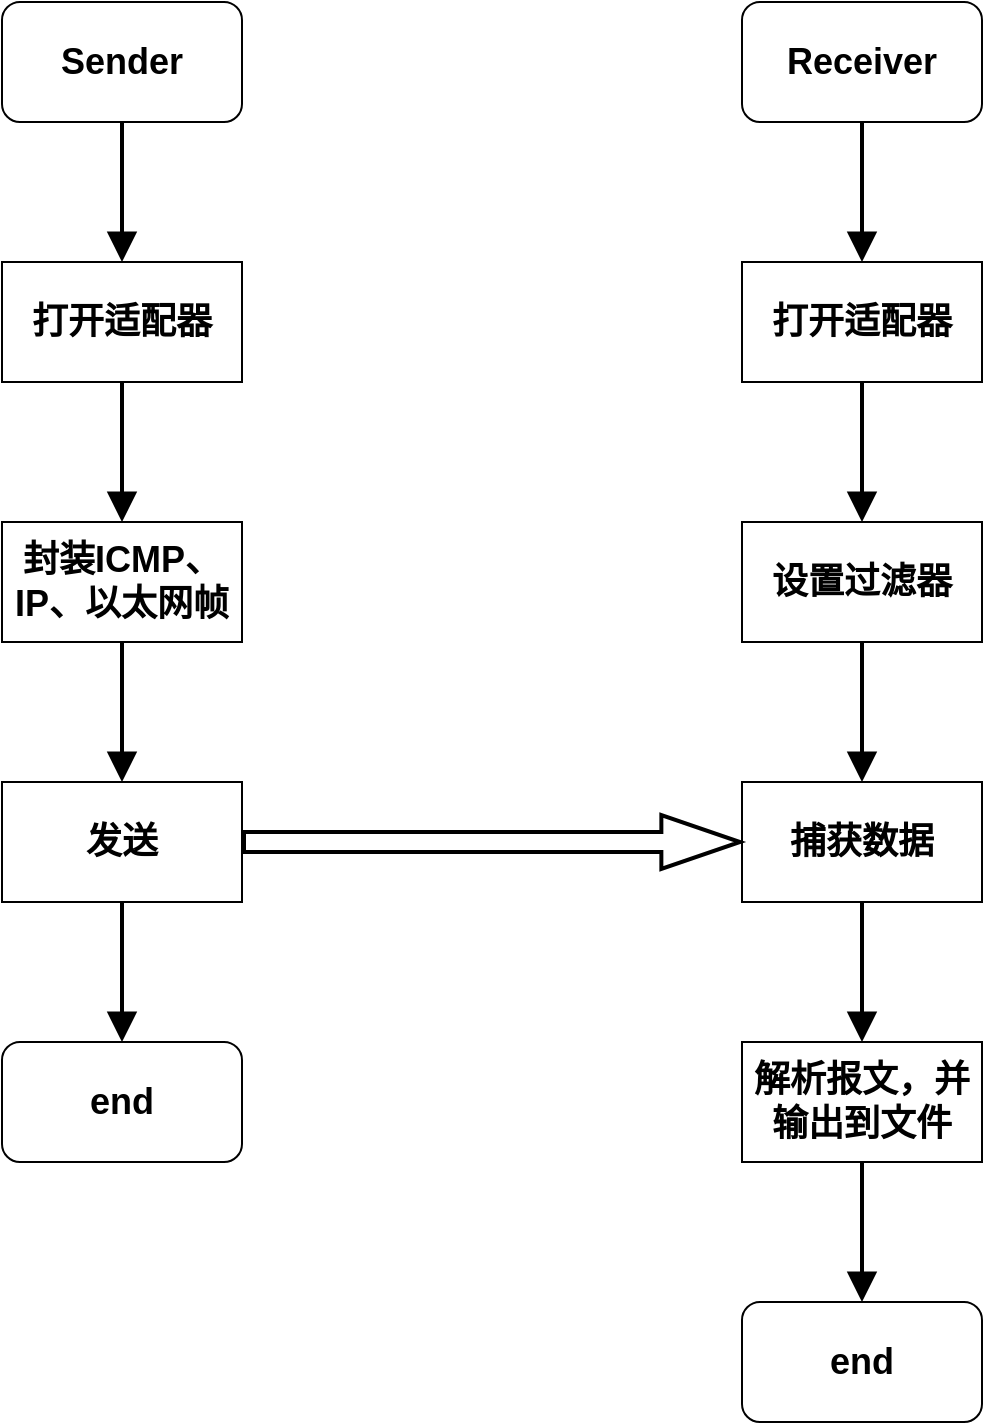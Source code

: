 <mxfile version="17.1.2" type="device" pages="2"><diagram id="_wAY8c0kRZp0CggF6FEb" name="程序流程图"><mxGraphModel dx="720" dy="476" grid="1" gridSize="10" guides="1" tooltips="1" connect="1" arrows="1" fold="1" page="1" pageScale="1" pageWidth="827" pageHeight="1169" math="0" shadow="0"><root><mxCell id="0"/><mxCell id="1" parent="0"/><mxCell id="muRIK8ww3a2bCCCz5mUh-16" value="" style="edgeStyle=orthogonalEdgeStyle;rounded=0;orthogonalLoop=1;jettySize=auto;html=1;fontSize=18;endSize=10;strokeWidth=2;endArrow=block;endFill=1;fontStyle=1" parent="1" source="muRIK8ww3a2bCCCz5mUh-1" target="muRIK8ww3a2bCCCz5mUh-3" edge="1"><mxGeometry relative="1" as="geometry"/></mxCell><mxCell id="muRIK8ww3a2bCCCz5mUh-1" value="Sender" style="rounded=1;whiteSpace=wrap;html=1;fontSize=18;fontStyle=1" parent="1" vertex="1"><mxGeometry x="120" y="80" width="120" height="60" as="geometry"/></mxCell><mxCell id="muRIK8ww3a2bCCCz5mUh-23" value="" style="edgeStyle=orthogonalEdgeStyle;rounded=0;orthogonalLoop=1;jettySize=auto;html=1;fontSize=18;endArrow=block;endFill=1;endSize=10;strokeWidth=2;fontStyle=1" parent="1" source="muRIK8ww3a2bCCCz5mUh-2" target="muRIK8ww3a2bCCCz5mUh-10" edge="1"><mxGeometry relative="1" as="geometry"/></mxCell><mxCell id="muRIK8ww3a2bCCCz5mUh-2" value="Receiver" style="rounded=1;whiteSpace=wrap;html=1;fontSize=18;fontStyle=1" parent="1" vertex="1"><mxGeometry x="490" y="80" width="120" height="60" as="geometry"/></mxCell><mxCell id="muRIK8ww3a2bCCCz5mUh-20" value="" style="edgeStyle=orthogonalEdgeStyle;rounded=0;orthogonalLoop=1;jettySize=auto;html=1;fontSize=18;endArrow=block;endFill=1;endSize=10;strokeWidth=2;fontStyle=1" parent="1" source="muRIK8ww3a2bCCCz5mUh-3" target="muRIK8ww3a2bCCCz5mUh-4" edge="1"><mxGeometry relative="1" as="geometry"/></mxCell><mxCell id="muRIK8ww3a2bCCCz5mUh-3" value="打开适配器" style="rounded=0;whiteSpace=wrap;html=1;fontSize=18;fontStyle=1" parent="1" vertex="1"><mxGeometry x="120" y="210" width="120" height="60" as="geometry"/></mxCell><mxCell id="muRIK8ww3a2bCCCz5mUh-21" value="" style="edgeStyle=orthogonalEdgeStyle;rounded=0;orthogonalLoop=1;jettySize=auto;html=1;fontSize=18;endArrow=block;endFill=1;endSize=10;strokeWidth=2;fontStyle=1" parent="1" source="muRIK8ww3a2bCCCz5mUh-4" target="muRIK8ww3a2bCCCz5mUh-5" edge="1"><mxGeometry relative="1" as="geometry"/></mxCell><mxCell id="muRIK8ww3a2bCCCz5mUh-4" value="封装ICMP、IP、以太网帧" style="rounded=0;whiteSpace=wrap;html=1;fontSize=18;fontStyle=1" parent="1" vertex="1"><mxGeometry x="120" y="340" width="120" height="60" as="geometry"/></mxCell><mxCell id="muRIK8ww3a2bCCCz5mUh-22" value="" style="edgeStyle=orthogonalEdgeStyle;rounded=0;orthogonalLoop=1;jettySize=auto;html=1;fontSize=18;endArrow=block;endFill=1;endSize=10;strokeWidth=2;fontStyle=1" parent="1" source="muRIK8ww3a2bCCCz5mUh-5" target="muRIK8ww3a2bCCCz5mUh-14" edge="1"><mxGeometry relative="1" as="geometry"/></mxCell><mxCell id="muRIK8ww3a2bCCCz5mUh-5" value="发送" style="rounded=0;whiteSpace=wrap;html=1;fontSize=18;fontStyle=1" parent="1" vertex="1"><mxGeometry x="120" y="470" width="120" height="60" as="geometry"/></mxCell><mxCell id="muRIK8ww3a2bCCCz5mUh-24" value="" style="edgeStyle=orthogonalEdgeStyle;rounded=0;orthogonalLoop=1;jettySize=auto;html=1;fontSize=18;endArrow=block;endFill=1;endSize=10;strokeWidth=2;fontStyle=1" parent="1" source="muRIK8ww3a2bCCCz5mUh-10" target="muRIK8ww3a2bCCCz5mUh-11" edge="1"><mxGeometry relative="1" as="geometry"/></mxCell><mxCell id="muRIK8ww3a2bCCCz5mUh-10" value="打开适配器" style="rounded=0;whiteSpace=wrap;html=1;fontSize=18;fontStyle=1" parent="1" vertex="1"><mxGeometry x="490" y="210" width="120" height="60" as="geometry"/></mxCell><mxCell id="muRIK8ww3a2bCCCz5mUh-25" value="" style="edgeStyle=orthogonalEdgeStyle;rounded=0;orthogonalLoop=1;jettySize=auto;html=1;fontSize=18;endArrow=block;endFill=1;endSize=10;strokeWidth=2;fontStyle=1" parent="1" source="muRIK8ww3a2bCCCz5mUh-11" target="muRIK8ww3a2bCCCz5mUh-12" edge="1"><mxGeometry relative="1" as="geometry"/></mxCell><mxCell id="muRIK8ww3a2bCCCz5mUh-11" value="设置过滤器" style="rounded=0;whiteSpace=wrap;html=1;fontSize=18;fontStyle=1" parent="1" vertex="1"><mxGeometry x="490" y="340" width="120" height="60" as="geometry"/></mxCell><mxCell id="muRIK8ww3a2bCCCz5mUh-26" value="" style="edgeStyle=orthogonalEdgeStyle;rounded=0;orthogonalLoop=1;jettySize=auto;html=1;fontSize=18;endArrow=block;endFill=1;endSize=10;strokeWidth=2;fontStyle=1" parent="1" source="muRIK8ww3a2bCCCz5mUh-12" target="muRIK8ww3a2bCCCz5mUh-13" edge="1"><mxGeometry relative="1" as="geometry"/></mxCell><mxCell id="muRIK8ww3a2bCCCz5mUh-12" value="捕获数据" style="rounded=0;whiteSpace=wrap;html=1;fontSize=18;fontStyle=1" parent="1" vertex="1"><mxGeometry x="490" y="470" width="120" height="60" as="geometry"/></mxCell><mxCell id="muRIK8ww3a2bCCCz5mUh-27" value="" style="edgeStyle=orthogonalEdgeStyle;rounded=0;orthogonalLoop=1;jettySize=auto;html=1;fontSize=18;endArrow=block;endFill=1;endSize=10;strokeWidth=2;fontStyle=1" parent="1" source="muRIK8ww3a2bCCCz5mUh-13" target="muRIK8ww3a2bCCCz5mUh-15" edge="1"><mxGeometry relative="1" as="geometry"/></mxCell><mxCell id="muRIK8ww3a2bCCCz5mUh-13" value="解析报文，并输出到文件" style="rounded=0;whiteSpace=wrap;html=1;fontSize=18;fontStyle=1" parent="1" vertex="1"><mxGeometry x="490" y="600" width="120" height="60" as="geometry"/></mxCell><mxCell id="muRIK8ww3a2bCCCz5mUh-14" value="end" style="rounded=1;whiteSpace=wrap;html=1;fontSize=18;fontStyle=1" parent="1" vertex="1"><mxGeometry x="120" y="600" width="120" height="60" as="geometry"/></mxCell><mxCell id="muRIK8ww3a2bCCCz5mUh-15" value="end" style="rounded=1;whiteSpace=wrap;html=1;fontSize=18;fontStyle=1" parent="1" vertex="1"><mxGeometry x="490" y="730" width="120" height="60" as="geometry"/></mxCell><mxCell id="muRIK8ww3a2bCCCz5mUh-28" value="" style="shape=flexArrow;endArrow=classic;html=1;rounded=0;fontSize=18;endSize=12.44;strokeWidth=2;exitX=1;exitY=0.5;exitDx=0;exitDy=0;width=9;endWidth=15;fontStyle=1" parent="1" source="muRIK8ww3a2bCCCz5mUh-5" target="muRIK8ww3a2bCCCz5mUh-12" edge="1"><mxGeometry width="50" height="50" relative="1" as="geometry"><mxPoint x="300" y="520" as="sourcePoint"/><mxPoint x="350" y="470" as="targetPoint"/></mxGeometry></mxCell></root></mxGraphModel></diagram><diagram id="QUnOxrtjS-KtqnYrDLSi" name="程序模块图"><mxGraphModel dx="720" dy="476" grid="1" gridSize="10" guides="1" tooltips="1" connect="1" arrows="1" fold="1" page="1" pageScale="1" pageWidth="827" pageHeight="1169" math="0" shadow="0"><root><mxCell id="mGmRH-jqhHXNOS2wC7pL-0"/><mxCell id="mGmRH-jqhHXNOS2wC7pL-1" parent="mGmRH-jqhHXNOS2wC7pL-0"/><mxCell id="mGmRH-jqhHXNOS2wC7pL-11" value="" style="rounded=1;whiteSpace=wrap;html=1;fontSize=15;strokeWidth=2;" parent="mGmRH-jqhHXNOS2wC7pL-1" vertex="1"><mxGeometry x="370" y="80" width="250" height="400" as="geometry"/></mxCell><mxCell id="mGmRH-jqhHXNOS2wC7pL-10" value="" style="rounded=1;whiteSpace=wrap;html=1;fontSize=15;strokeWidth=2;" parent="mGmRH-jqhHXNOS2wC7pL-1" vertex="1"><mxGeometry x="90" y="80" width="250" height="400" as="geometry"/></mxCell><mxCell id="mGmRH-jqhHXNOS2wC7pL-6" value="" style="edgeStyle=orthogonalEdgeStyle;rounded=0;orthogonalLoop=1;jettySize=auto;html=1;fontSize=15;strokeWidth=2;" parent="mGmRH-jqhHXNOS2wC7pL-1" source="mGmRH-jqhHXNOS2wC7pL-2" target="mGmRH-jqhHXNOS2wC7pL-3" edge="1"><mxGeometry relative="1" as="geometry"/></mxCell><mxCell id="mGmRH-jqhHXNOS2wC7pL-2" value="封装报文" style="rounded=1;whiteSpace=wrap;html=1;fontSize=15;fontStyle=1;strokeWidth=2;" parent="mGmRH-jqhHXNOS2wC7pL-1" vertex="1"><mxGeometry x="155" y="170" width="120" height="60" as="geometry"/></mxCell><mxCell id="mGmRH-jqhHXNOS2wC7pL-8" value="" style="edgeStyle=orthogonalEdgeStyle;rounded=0;orthogonalLoop=1;jettySize=auto;html=1;fontSize=15;shape=flexArrow;strokeWidth=2;fillColor=#000000;gradientColor=none;" parent="mGmRH-jqhHXNOS2wC7pL-1" source="mGmRH-jqhHXNOS2wC7pL-3" target="mGmRH-jqhHXNOS2wC7pL-4" edge="1"><mxGeometry relative="1" as="geometry"/></mxCell><mxCell id="mGmRH-jqhHXNOS2wC7pL-3" value="发送报文" style="rounded=1;whiteSpace=wrap;html=1;fontSize=15;fontStyle=1;strokeWidth=2;" parent="mGmRH-jqhHXNOS2wC7pL-1" vertex="1"><mxGeometry x="155" y="280" width="120" height="60" as="geometry"/></mxCell><mxCell id="mGmRH-jqhHXNOS2wC7pL-7" value="" style="edgeStyle=orthogonalEdgeStyle;rounded=0;orthogonalLoop=1;jettySize=auto;html=1;fontSize=15;strokeWidth=2;" parent="mGmRH-jqhHXNOS2wC7pL-1" source="mGmRH-jqhHXNOS2wC7pL-4" target="mGmRH-jqhHXNOS2wC7pL-5" edge="1"><mxGeometry relative="1" as="geometry"/></mxCell><mxCell id="mGmRH-jqhHXNOS2wC7pL-4" value="接收报文" style="rounded=1;whiteSpace=wrap;html=1;fontSize=15;fontStyle=1;strokeWidth=2;" parent="mGmRH-jqhHXNOS2wC7pL-1" vertex="1"><mxGeometry x="435" y="280" width="120" height="60" as="geometry"/></mxCell><mxCell id="mGmRH-jqhHXNOS2wC7pL-5" value="解析报文" style="rounded=1;whiteSpace=wrap;html=1;fontSize=15;fontStyle=1;strokeWidth=2;" parent="mGmRH-jqhHXNOS2wC7pL-1" vertex="1"><mxGeometry x="435" y="400" width="120" height="60" as="geometry"/></mxCell><mxCell id="xOasMG4Uth_h2_KbIsvH-0" value="&lt;font style=&quot;font-size: 18px&quot;&gt;&lt;b&gt;Sender&lt;/b&gt;&lt;/font&gt;" style="text;html=1;strokeColor=none;fillColor=none;align=center;verticalAlign=middle;whiteSpace=wrap;rounded=0;" vertex="1" parent="mGmRH-jqhHXNOS2wC7pL-1"><mxGeometry x="185" y="100" width="60" height="30" as="geometry"/></mxCell><mxCell id="xOasMG4Uth_h2_KbIsvH-1" value="&lt;font style=&quot;font-size: 18px&quot;&gt;&lt;b&gt;Receiver&lt;/b&gt;&lt;/font&gt;" style="text;html=1;strokeColor=none;fillColor=none;align=center;verticalAlign=middle;whiteSpace=wrap;rounded=0;" vertex="1" parent="mGmRH-jqhHXNOS2wC7pL-1"><mxGeometry x="465" y="100" width="60" height="30" as="geometry"/></mxCell></root></mxGraphModel></diagram></mxfile>